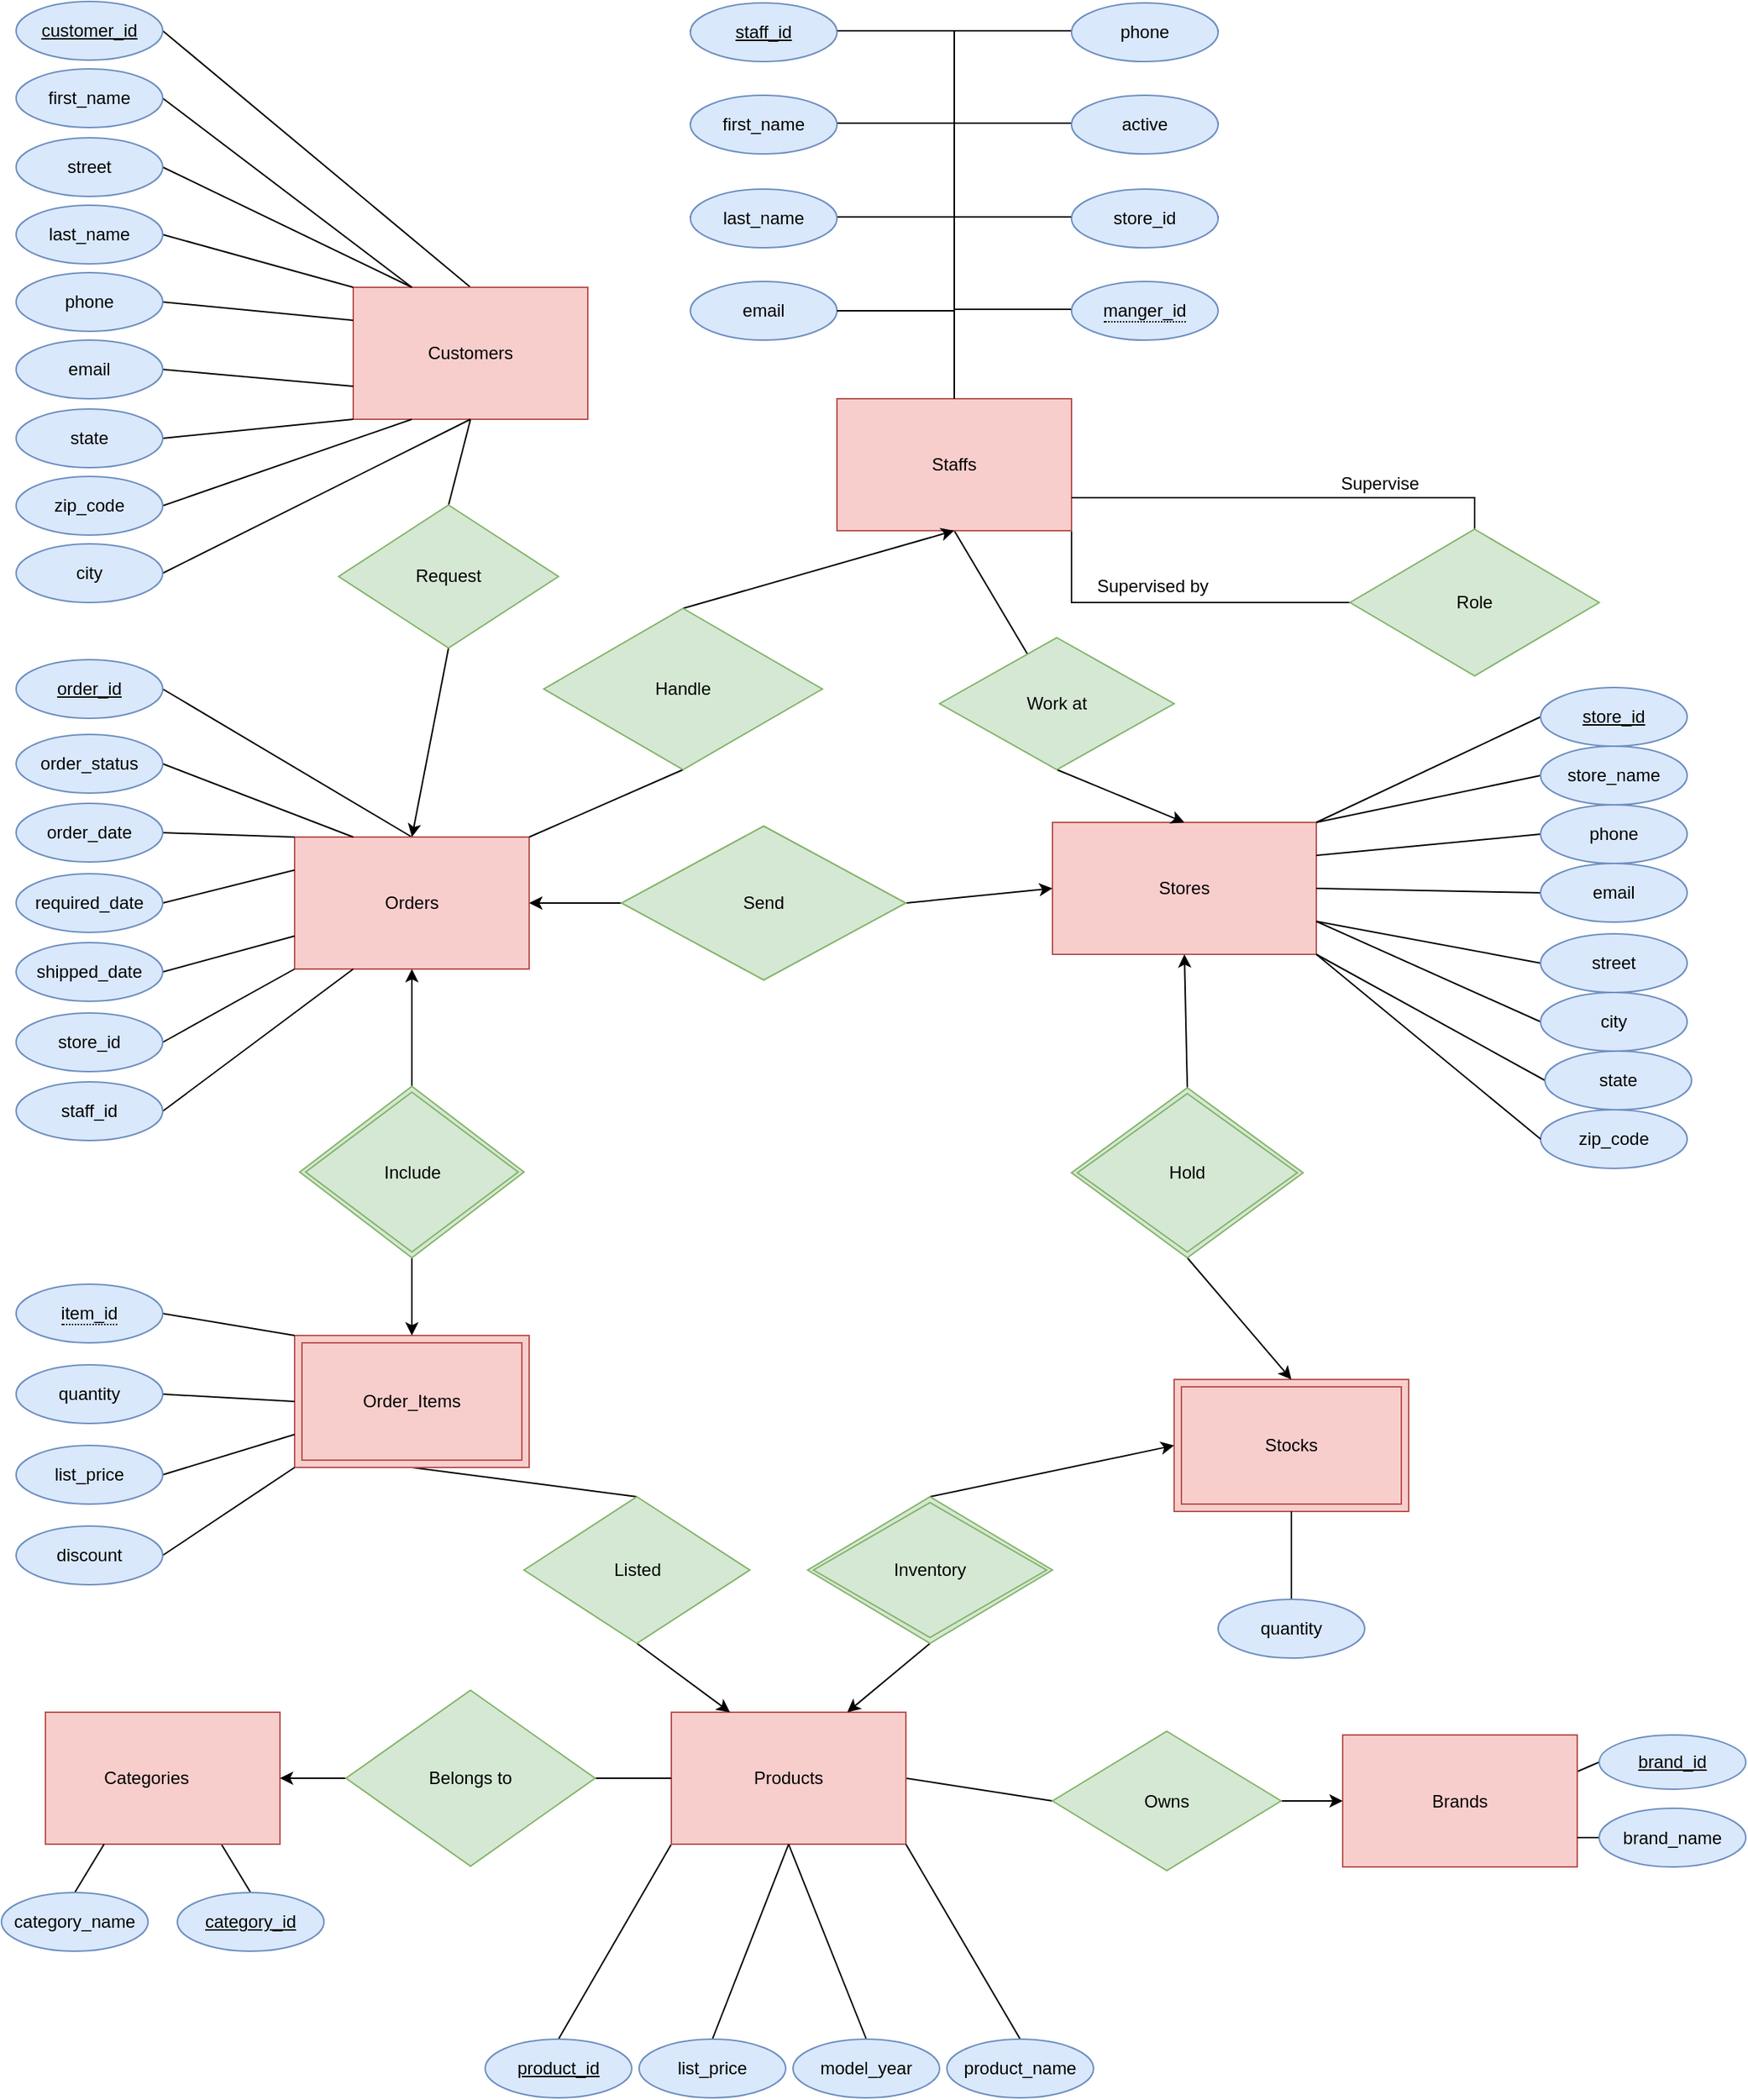 <mxfile version="24.4.8" type="github">
  <diagram name="Page-1" id="O5WrfepL6DSGtrwNYiKw">
    <mxGraphModel dx="1059" dy="611" grid="1" gridSize="10" guides="1" tooltips="1" connect="1" arrows="1" fold="1" page="1" pageScale="1" pageWidth="1200" pageHeight="1920" math="0" shadow="0">
      <root>
        <mxCell id="0" />
        <mxCell id="1" parent="0" />
        <mxCell id="BkgHEu-BiZemyvWCbE1J-1" style="rounded=0;orthogonalLoop=1;jettySize=auto;html=1;exitX=0.5;exitY=0;exitDx=0;exitDy=0;entryX=1;entryY=0.5;entryDx=0;entryDy=0;endArrow=none;endFill=0;" parent="1" source="N_Xc2bnEg8kBlEhrRc9M-2" target="BkgHEu-BiZemyvWCbE1J-136" edge="1">
          <mxGeometry relative="1" as="geometry">
            <mxPoint x="120" y="50" as="targetPoint" />
          </mxGeometry>
        </mxCell>
        <mxCell id="BkgHEu-BiZemyvWCbE1J-141" style="rounded=0;orthogonalLoop=1;jettySize=auto;html=1;exitX=0.5;exitY=1;exitDx=0;exitDy=0;endArrow=none;endFill=0;entryX=0.5;entryY=0;entryDx=0;entryDy=0;" parent="1" source="N_Xc2bnEg8kBlEhrRc9M-2" target="BkgHEu-BiZemyvWCbE1J-135" edge="1">
          <mxGeometry relative="1" as="geometry" />
        </mxCell>
        <mxCell id="N_Xc2bnEg8kBlEhrRc9M-2" value="Customers" style="whiteSpace=wrap;html=1;align=center;fillColor=#f8cecc;strokeColor=#b85450;" parent="1" vertex="1">
          <mxGeometry x="250" y="215" width="160" height="90" as="geometry" />
        </mxCell>
        <mxCell id="BkgHEu-BiZemyvWCbE1J-8" style="rounded=0;orthogonalLoop=1;jettySize=auto;html=1;exitX=1;exitY=0.5;exitDx=0;exitDy=0;endArrow=none;endFill=0;entryX=0.25;entryY=1;entryDx=0;entryDy=0;" parent="1" source="N_Xc2bnEg8kBlEhrRc9M-13" target="N_Xc2bnEg8kBlEhrRc9M-2" edge="1">
          <mxGeometry relative="1" as="geometry">
            <mxPoint x="412" y="200" as="targetPoint" />
          </mxGeometry>
        </mxCell>
        <mxCell id="N_Xc2bnEg8kBlEhrRc9M-13" value="zip_code" style="ellipse;whiteSpace=wrap;html=1;align=center;fillColor=#dae8fc;strokeColor=#6c8ebf;" parent="1" vertex="1">
          <mxGeometry x="20" y="344" width="100" height="40" as="geometry" />
        </mxCell>
        <mxCell id="BkgHEu-BiZemyvWCbE1J-7" style="rounded=0;orthogonalLoop=1;jettySize=auto;html=1;exitX=1;exitY=0.5;exitDx=0;exitDy=0;entryX=0;entryY=1;entryDx=0;entryDy=0;endArrow=none;endFill=0;" parent="1" source="N_Xc2bnEg8kBlEhrRc9M-14" target="N_Xc2bnEg8kBlEhrRc9M-2" edge="1">
          <mxGeometry relative="1" as="geometry">
            <mxPoint x="180" y="230" as="targetPoint" />
          </mxGeometry>
        </mxCell>
        <mxCell id="N_Xc2bnEg8kBlEhrRc9M-14" value="state" style="ellipse;whiteSpace=wrap;html=1;align=center;fillColor=#dae8fc;strokeColor=#6c8ebf;" parent="1" vertex="1">
          <mxGeometry x="20" y="298" width="100" height="40" as="geometry" />
        </mxCell>
        <mxCell id="BkgHEu-BiZemyvWCbE1J-9" style="rounded=0;orthogonalLoop=1;jettySize=auto;html=1;exitX=1;exitY=0.5;exitDx=0;exitDy=0;entryX=0.5;entryY=1;entryDx=0;entryDy=0;endArrow=none;endFill=0;" parent="1" source="N_Xc2bnEg8kBlEhrRc9M-15" target="N_Xc2bnEg8kBlEhrRc9M-2" edge="1">
          <mxGeometry relative="1" as="geometry">
            <mxPoint x="180" y="230" as="targetPoint" />
          </mxGeometry>
        </mxCell>
        <mxCell id="N_Xc2bnEg8kBlEhrRc9M-15" value="city" style="ellipse;whiteSpace=wrap;html=1;align=center;fillColor=#dae8fc;strokeColor=#6c8ebf;" parent="1" vertex="1">
          <mxGeometry x="20" y="390" width="100" height="40" as="geometry" />
        </mxCell>
        <mxCell id="BkgHEu-BiZemyvWCbE1J-3" style="rounded=0;orthogonalLoop=1;jettySize=auto;html=1;exitX=1;exitY=0.5;exitDx=0;exitDy=0;entryX=0.25;entryY=0;entryDx=0;entryDy=0;endArrow=none;endFill=0;" parent="1" source="N_Xc2bnEg8kBlEhrRc9M-16" target="N_Xc2bnEg8kBlEhrRc9M-2" edge="1">
          <mxGeometry relative="1" as="geometry">
            <mxPoint x="180" y="210" as="targetPoint" />
          </mxGeometry>
        </mxCell>
        <mxCell id="N_Xc2bnEg8kBlEhrRc9M-16" value="street" style="ellipse;whiteSpace=wrap;html=1;align=center;fillColor=#dae8fc;strokeColor=#6c8ebf;" parent="1" vertex="1">
          <mxGeometry x="20" y="113" width="100" height="40" as="geometry" />
        </mxCell>
        <mxCell id="BkgHEu-BiZemyvWCbE1J-6" style="rounded=0;orthogonalLoop=1;jettySize=auto;html=1;exitX=1;exitY=0.5;exitDx=0;exitDy=0;entryX=0;entryY=0.75;entryDx=0;entryDy=0;endArrow=none;endFill=0;" parent="1" source="N_Xc2bnEg8kBlEhrRc9M-17" target="N_Xc2bnEg8kBlEhrRc9M-2" edge="1">
          <mxGeometry relative="1" as="geometry">
            <mxPoint x="180" y="210" as="targetPoint" />
          </mxGeometry>
        </mxCell>
        <mxCell id="N_Xc2bnEg8kBlEhrRc9M-17" value="email" style="ellipse;whiteSpace=wrap;html=1;align=center;fillColor=#dae8fc;strokeColor=#6c8ebf;" parent="1" vertex="1">
          <mxGeometry x="20" y="251" width="100" height="40" as="geometry" />
        </mxCell>
        <mxCell id="BkgHEu-BiZemyvWCbE1J-5" style="rounded=0;orthogonalLoop=1;jettySize=auto;html=1;exitX=1;exitY=0.5;exitDx=0;exitDy=0;entryX=0;entryY=0.25;entryDx=0;entryDy=0;endArrow=none;endFill=0;" parent="1" source="N_Xc2bnEg8kBlEhrRc9M-18" target="N_Xc2bnEg8kBlEhrRc9M-2" edge="1">
          <mxGeometry relative="1" as="geometry">
            <mxPoint x="180" y="210" as="targetPoint" />
          </mxGeometry>
        </mxCell>
        <mxCell id="N_Xc2bnEg8kBlEhrRc9M-18" value="phone" style="ellipse;whiteSpace=wrap;html=1;align=center;fillColor=#dae8fc;strokeColor=#6c8ebf;" parent="1" vertex="1">
          <mxGeometry x="20" y="205" width="100" height="40" as="geometry" />
        </mxCell>
        <mxCell id="BkgHEu-BiZemyvWCbE1J-4" style="rounded=0;orthogonalLoop=1;jettySize=auto;html=1;exitX=1;exitY=0.5;exitDx=0;exitDy=0;entryX=0;entryY=0;entryDx=0;entryDy=0;endArrow=none;endFill=0;" parent="1" source="N_Xc2bnEg8kBlEhrRc9M-19" target="N_Xc2bnEg8kBlEhrRc9M-2" edge="1">
          <mxGeometry relative="1" as="geometry">
            <mxPoint x="180" y="210" as="targetPoint" />
          </mxGeometry>
        </mxCell>
        <mxCell id="N_Xc2bnEg8kBlEhrRc9M-19" value="last_name" style="ellipse;whiteSpace=wrap;html=1;align=center;fillColor=#dae8fc;strokeColor=#6c8ebf;" parent="1" vertex="1">
          <mxGeometry x="20" y="159" width="100" height="40" as="geometry" />
        </mxCell>
        <mxCell id="BkgHEu-BiZemyvWCbE1J-2" style="rounded=0;orthogonalLoop=1;jettySize=auto;html=1;exitX=1;exitY=0.5;exitDx=0;exitDy=0;entryX=0.25;entryY=0;entryDx=0;entryDy=0;endArrow=none;endFill=0;" parent="1" source="N_Xc2bnEg8kBlEhrRc9M-20" target="N_Xc2bnEg8kBlEhrRc9M-2" edge="1">
          <mxGeometry relative="1" as="geometry" />
        </mxCell>
        <mxCell id="N_Xc2bnEg8kBlEhrRc9M-20" value="first_name" style="ellipse;whiteSpace=wrap;html=1;align=center;fillColor=#dae8fc;strokeColor=#6c8ebf;" parent="1" vertex="1">
          <mxGeometry x="20" y="66" width="100" height="40" as="geometry" />
        </mxCell>
        <mxCell id="BkgHEu-BiZemyvWCbE1J-12" style="rounded=0;orthogonalLoop=1;jettySize=auto;html=1;exitX=0.5;exitY=0;exitDx=0;exitDy=0;entryX=1;entryY=0.5;entryDx=0;entryDy=0;endArrow=none;endFill=0;" parent="1" source="BkgHEu-BiZemyvWCbE1J-13" target="BkgHEu-BiZemyvWCbE1J-137" edge="1">
          <mxGeometry relative="1" as="geometry">
            <mxPoint x="120" y="445" as="targetPoint" />
          </mxGeometry>
        </mxCell>
        <mxCell id="BkgHEu-BiZemyvWCbE1J-13" value="Orders" style="margin=3;double=1;whiteSpace=wrap;html=1;align=center;fillColor=#f8cecc;strokeColor=#b85450;glass=0;rounded=0;absoluteArcSize=0;fillStyle=solid;" parent="1" vertex="1">
          <mxGeometry x="210" y="590" width="160" height="90" as="geometry" />
        </mxCell>
        <mxCell id="BkgHEu-BiZemyvWCbE1J-14" style="rounded=0;orthogonalLoop=1;jettySize=auto;html=1;exitX=1;exitY=0.5;exitDx=0;exitDy=0;endArrow=none;endFill=0;entryX=0.25;entryY=1;entryDx=0;entryDy=0;" parent="1" source="BkgHEu-BiZemyvWCbE1J-15" target="BkgHEu-BiZemyvWCbE1J-13" edge="1">
          <mxGeometry relative="1" as="geometry">
            <mxPoint x="432" y="760" as="targetPoint" />
          </mxGeometry>
        </mxCell>
        <mxCell id="BkgHEu-BiZemyvWCbE1J-15" value="staff_id" style="ellipse;whiteSpace=wrap;html=1;align=center;fillColor=#dae8fc;strokeColor=#6c8ebf;" parent="1" vertex="1">
          <mxGeometry x="20" y="757" width="100" height="40" as="geometry" />
        </mxCell>
        <mxCell id="BkgHEu-BiZemyvWCbE1J-16" style="rounded=0;orthogonalLoop=1;jettySize=auto;html=1;exitX=1;exitY=0.5;exitDx=0;exitDy=0;entryX=0;entryY=1;entryDx=0;entryDy=0;endArrow=none;endFill=0;" parent="1" source="BkgHEu-BiZemyvWCbE1J-17" target="BkgHEu-BiZemyvWCbE1J-13" edge="1">
          <mxGeometry relative="1" as="geometry">
            <mxPoint x="200" y="790" as="targetPoint" />
          </mxGeometry>
        </mxCell>
        <mxCell id="BkgHEu-BiZemyvWCbE1J-17" value="store_id" style="ellipse;whiteSpace=wrap;html=1;align=center;fillColor=#dae8fc;strokeColor=#6c8ebf;" parent="1" vertex="1">
          <mxGeometry x="20" y="710" width="100" height="40" as="geometry" />
        </mxCell>
        <mxCell id="BkgHEu-BiZemyvWCbE1J-20" style="rounded=0;orthogonalLoop=1;jettySize=auto;html=1;exitX=1;exitY=0.5;exitDx=0;exitDy=0;entryX=0.25;entryY=0;entryDx=0;entryDy=0;endArrow=none;endFill=0;" parent="1" source="BkgHEu-BiZemyvWCbE1J-21" target="BkgHEu-BiZemyvWCbE1J-13" edge="1">
          <mxGeometry relative="1" as="geometry">
            <mxPoint x="200" y="770" as="targetPoint" />
          </mxGeometry>
        </mxCell>
        <mxCell id="BkgHEu-BiZemyvWCbE1J-21" value="order_status" style="ellipse;whiteSpace=wrap;html=1;align=center;fillColor=#dae8fc;strokeColor=#6c8ebf;" parent="1" vertex="1">
          <mxGeometry x="20" y="520" width="100" height="40" as="geometry" />
        </mxCell>
        <mxCell id="BkgHEu-BiZemyvWCbE1J-22" style="rounded=0;orthogonalLoop=1;jettySize=auto;html=1;exitX=1;exitY=0.5;exitDx=0;exitDy=0;entryX=0;entryY=0.75;entryDx=0;entryDy=0;endArrow=none;endFill=0;" parent="1" source="BkgHEu-BiZemyvWCbE1J-23" target="BkgHEu-BiZemyvWCbE1J-13" edge="1">
          <mxGeometry relative="1" as="geometry">
            <mxPoint x="200" y="770" as="targetPoint" />
          </mxGeometry>
        </mxCell>
        <mxCell id="BkgHEu-BiZemyvWCbE1J-23" value="shipped_date" style="ellipse;whiteSpace=wrap;html=1;align=center;fillColor=#dae8fc;strokeColor=#6c8ebf;" parent="1" vertex="1">
          <mxGeometry x="20" y="662" width="100" height="40" as="geometry" />
        </mxCell>
        <mxCell id="BkgHEu-BiZemyvWCbE1J-24" style="rounded=0;orthogonalLoop=1;jettySize=auto;html=1;exitX=1;exitY=0.5;exitDx=0;exitDy=0;entryX=0;entryY=0.25;entryDx=0;entryDy=0;endArrow=none;endFill=0;" parent="1" source="BkgHEu-BiZemyvWCbE1J-25" target="BkgHEu-BiZemyvWCbE1J-13" edge="1">
          <mxGeometry relative="1" as="geometry">
            <mxPoint x="200" y="770" as="targetPoint" />
          </mxGeometry>
        </mxCell>
        <mxCell id="BkgHEu-BiZemyvWCbE1J-25" value="required_date" style="ellipse;whiteSpace=wrap;html=1;align=center;fillColor=#dae8fc;strokeColor=#6c8ebf;" parent="1" vertex="1">
          <mxGeometry x="20" y="615" width="100" height="40" as="geometry" />
        </mxCell>
        <mxCell id="BkgHEu-BiZemyvWCbE1J-26" style="rounded=0;orthogonalLoop=1;jettySize=auto;html=1;exitX=1;exitY=0.5;exitDx=0;exitDy=0;entryX=0;entryY=0;entryDx=0;entryDy=0;endArrow=none;endFill=0;" parent="1" source="BkgHEu-BiZemyvWCbE1J-27" target="BkgHEu-BiZemyvWCbE1J-13" edge="1">
          <mxGeometry relative="1" as="geometry">
            <mxPoint x="200" y="770" as="targetPoint" />
          </mxGeometry>
        </mxCell>
        <mxCell id="BkgHEu-BiZemyvWCbE1J-27" value="order_date" style="ellipse;whiteSpace=wrap;html=1;align=center;fillColor=#dae8fc;strokeColor=#6c8ebf;" parent="1" vertex="1">
          <mxGeometry x="20" y="567" width="100" height="40" as="geometry" />
        </mxCell>
        <mxCell id="BkgHEu-BiZemyvWCbE1J-177" style="edgeStyle=orthogonalEdgeStyle;rounded=0;orthogonalLoop=1;jettySize=auto;html=1;exitX=1;exitY=1;exitDx=0;exitDy=0;endArrow=none;endFill=0;entryX=0;entryY=0.5;entryDx=0;entryDy=0;" parent="1" source="BkgHEu-BiZemyvWCbE1J-32" target="BkgHEu-BiZemyvWCbE1J-176" edge="1">
          <mxGeometry relative="1" as="geometry">
            <mxPoint x="740" y="489" as="targetPoint" />
          </mxGeometry>
        </mxCell>
        <mxCell id="BkgHEu-BiZemyvWCbE1J-185" style="rounded=0;orthogonalLoop=1;jettySize=auto;html=1;exitX=0.5;exitY=1;exitDx=0;exitDy=0;endArrow=none;endFill=0;" parent="1" source="BkgHEu-BiZemyvWCbE1J-32" target="BkgHEu-BiZemyvWCbE1J-187" edge="1">
          <mxGeometry relative="1" as="geometry" />
        </mxCell>
        <mxCell id="BkgHEu-BiZemyvWCbE1J-32" value="Staffs" style="whiteSpace=wrap;html=1;align=center;fillColor=#f8cecc;strokeColor=#b85450;" parent="1" vertex="1">
          <mxGeometry x="580" y="291" width="160" height="90" as="geometry" />
        </mxCell>
        <mxCell id="BkgHEu-BiZemyvWCbE1J-168" style="edgeStyle=orthogonalEdgeStyle;rounded=0;orthogonalLoop=1;jettySize=auto;html=1;exitX=1;exitY=0.5;exitDx=0;exitDy=0;entryX=0.5;entryY=0;entryDx=0;entryDy=0;endArrow=none;endFill=0;" parent="1" source="BkgHEu-BiZemyvWCbE1J-36" target="BkgHEu-BiZemyvWCbE1J-32" edge="1">
          <mxGeometry relative="1" as="geometry">
            <Array as="points">
              <mxPoint x="660" y="167" />
            </Array>
          </mxGeometry>
        </mxCell>
        <mxCell id="BkgHEu-BiZemyvWCbE1J-36" value="store_id" style="ellipse;whiteSpace=wrap;html=1;align=center;fillColor=#dae8fc;strokeColor=#6c8ebf;" parent="1" vertex="1">
          <mxGeometry x="740" y="148" width="100" height="40" as="geometry" />
        </mxCell>
        <mxCell id="BkgHEu-BiZemyvWCbE1J-37" style="rounded=0;orthogonalLoop=1;jettySize=auto;html=1;exitX=0;exitY=0.5;exitDx=0;exitDy=0;entryX=0.5;entryY=0;entryDx=0;entryDy=0;endArrow=none;endFill=0;edgeStyle=orthogonalEdgeStyle;" parent="1" source="BkgHEu-BiZemyvWCbE1J-38" target="BkgHEu-BiZemyvWCbE1J-32" edge="1">
          <mxGeometry relative="1" as="geometry">
            <mxPoint x="753" y="350" as="targetPoint" />
            <Array as="points">
              <mxPoint x="660" y="167" />
            </Array>
          </mxGeometry>
        </mxCell>
        <mxCell id="BkgHEu-BiZemyvWCbE1J-174" style="rounded=0;orthogonalLoop=1;jettySize=auto;html=1;exitX=0.5;exitY=1;exitDx=0;exitDy=0;endArrow=none;endFill=0;entryX=1;entryY=0;entryDx=0;entryDy=0;" parent="1" source="BkgHEu-BiZemyvWCbE1J-173" target="BkgHEu-BiZemyvWCbE1J-13" edge="1">
          <mxGeometry relative="1" as="geometry">
            <mxPoint x="370" y="540" as="targetPoint" />
          </mxGeometry>
        </mxCell>
        <mxCell id="BkgHEu-BiZemyvWCbE1J-170" style="edgeStyle=orthogonalEdgeStyle;rounded=0;orthogonalLoop=1;jettySize=auto;html=1;exitX=1;exitY=0.5;exitDx=0;exitDy=0;endArrow=none;endFill=0;" parent="1" source="BkgHEu-BiZemyvWCbE1J-40" edge="1">
          <mxGeometry relative="1" as="geometry">
            <mxPoint x="660" y="280" as="targetPoint" />
            <Array as="points">
              <mxPoint x="660" y="103" />
            </Array>
          </mxGeometry>
        </mxCell>
        <mxCell id="BkgHEu-BiZemyvWCbE1J-175" style="rounded=0;orthogonalLoop=1;jettySize=auto;html=1;exitX=0.5;exitY=0;exitDx=0;exitDy=0;entryX=0.5;entryY=1;entryDx=0;entryDy=0;" parent="1" source="BkgHEu-BiZemyvWCbE1J-173" target="BkgHEu-BiZemyvWCbE1J-32" edge="1">
          <mxGeometry relative="1" as="geometry" />
        </mxCell>
        <mxCell id="BkgHEu-BiZemyvWCbE1J-40" value="active" style="ellipse;whiteSpace=wrap;html=1;align=center;fillColor=#dae8fc;strokeColor=#6c8ebf;" parent="1" vertex="1">
          <mxGeometry x="740" y="84" width="100" height="40" as="geometry" />
        </mxCell>
        <mxCell id="BkgHEu-BiZemyvWCbE1J-44" value="email" style="ellipse;whiteSpace=wrap;html=1;align=center;fillColor=#dae8fc;strokeColor=#6c8ebf;" parent="1" vertex="1">
          <mxGeometry x="480" y="211" width="100" height="40" as="geometry" />
        </mxCell>
        <mxCell id="BkgHEu-BiZemyvWCbE1J-173" value="Handle" style="shape=rhombus;perimeter=rhombusPerimeter;whiteSpace=wrap;html=1;align=center;fillColor=#d5e8d4;strokeColor=#82b366;" parent="1" vertex="1">
          <mxGeometry x="380" y="434" width="190" height="110" as="geometry" />
        </mxCell>
        <mxCell id="BkgHEu-BiZemyvWCbE1J-171" style="edgeStyle=orthogonalEdgeStyle;rounded=0;orthogonalLoop=1;jettySize=auto;html=1;exitX=1;exitY=0.5;exitDx=0;exitDy=0;entryX=0.5;entryY=0;entryDx=0;entryDy=0;endArrow=none;endFill=0;" parent="1" source="BkgHEu-BiZemyvWCbE1J-42" target="BkgHEu-BiZemyvWCbE1J-32" edge="1">
          <mxGeometry relative="1" as="geometry">
            <Array as="points">
              <mxPoint x="660" y="40" />
            </Array>
          </mxGeometry>
        </mxCell>
        <mxCell id="BkgHEu-BiZemyvWCbE1J-169" style="edgeStyle=orthogonalEdgeStyle;rounded=0;orthogonalLoop=1;jettySize=auto;html=1;entryX=0.5;entryY=0;entryDx=0;entryDy=0;endArrow=none;endFill=0;exitX=0;exitY=0.5;exitDx=0;exitDy=0;" parent="1" source="Um1qjMV_4KAOmxKqd2vv-8" target="BkgHEu-BiZemyvWCbE1J-32" edge="1">
          <mxGeometry relative="1" as="geometry">
            <Array as="points">
              <mxPoint x="660" y="230" />
            </Array>
            <mxPoint x="790" y="280" as="sourcePoint" />
          </mxGeometry>
        </mxCell>
        <mxCell id="BkgHEu-BiZemyvWCbE1J-178" style="edgeStyle=orthogonalEdgeStyle;rounded=0;orthogonalLoop=1;jettySize=auto;html=1;exitX=0.5;exitY=0;exitDx=0;exitDy=0;entryX=1;entryY=0.75;entryDx=0;entryDy=0;endArrow=none;endFill=0;" parent="1" source="BkgHEu-BiZemyvWCbE1J-176" target="BkgHEu-BiZemyvWCbE1J-32" edge="1">
          <mxGeometry relative="1" as="geometry" />
        </mxCell>
        <mxCell id="BkgHEu-BiZemyvWCbE1J-42" value="phone" style="ellipse;whiteSpace=wrap;html=1;align=center;fillColor=#dae8fc;strokeColor=#6c8ebf;" parent="1" vertex="1">
          <mxGeometry x="740" y="21" width="100" height="40" as="geometry" />
        </mxCell>
        <mxCell id="BkgHEu-BiZemyvWCbE1J-166" style="edgeStyle=orthogonalEdgeStyle;rounded=0;orthogonalLoop=1;jettySize=auto;html=1;exitX=0;exitY=0.5;exitDx=0;exitDy=0;entryX=0.5;entryY=0;entryDx=0;entryDy=0;endArrow=none;endFill=0;" parent="1" source="BkgHEu-BiZemyvWCbE1J-47" target="BkgHEu-BiZemyvWCbE1J-32" edge="1">
          <mxGeometry relative="1" as="geometry">
            <Array as="points">
              <mxPoint x="660" y="40" />
            </Array>
          </mxGeometry>
        </mxCell>
        <mxCell id="BkgHEu-BiZemyvWCbE1J-176" value="Role" style="shape=rhombus;perimeter=rhombusPerimeter;whiteSpace=wrap;html=1;align=center;fillColor=#d5e8d4;strokeColor=#82b366;" parent="1" vertex="1">
          <mxGeometry x="930" y="380" width="170" height="100" as="geometry" />
        </mxCell>
        <mxCell id="BkgHEu-BiZemyvWCbE1J-43" style="rounded=0;orthogonalLoop=1;jettySize=auto;html=1;exitX=1;exitY=0.5;exitDx=0;exitDy=0;entryX=0.5;entryY=0;entryDx=0;entryDy=0;endArrow=none;endFill=0;edgeStyle=orthogonalEdgeStyle;" parent="1" source="BkgHEu-BiZemyvWCbE1J-44" target="BkgHEu-BiZemyvWCbE1J-32" edge="1">
          <mxGeometry relative="1" as="geometry">
            <mxPoint x="753" y="350" as="targetPoint" />
            <Array as="points">
              <mxPoint x="660" y="230" />
              <mxPoint x="660" y="290" />
            </Array>
          </mxGeometry>
        </mxCell>
        <mxCell id="BkgHEu-BiZemyvWCbE1J-47" value="&lt;u&gt;staff_id&lt;/u&gt;" style="ellipse;whiteSpace=wrap;html=1;align=center;fillColor=#dae8fc;strokeColor=#6c8ebf;" parent="1" vertex="1">
          <mxGeometry x="480" y="21" width="100" height="40" as="geometry" />
        </mxCell>
        <mxCell id="BkgHEu-BiZemyvWCbE1J-38" value="last_name" style="ellipse;whiteSpace=wrap;html=1;align=center;fillColor=#dae8fc;strokeColor=#6c8ebf;" parent="1" vertex="1">
          <mxGeometry x="480" y="148" width="100" height="40" as="geometry" />
        </mxCell>
        <mxCell id="BkgHEu-BiZemyvWCbE1J-45" style="rounded=0;orthogonalLoop=1;jettySize=auto;html=1;exitX=0;exitY=0.5;exitDx=0;exitDy=0;entryX=0.5;entryY=0;entryDx=0;entryDy=0;endArrow=none;endFill=0;edgeStyle=orthogonalEdgeStyle;" parent="1" source="BkgHEu-BiZemyvWCbE1J-46" target="BkgHEu-BiZemyvWCbE1J-32" edge="1">
          <mxGeometry relative="1" as="geometry">
            <Array as="points">
              <mxPoint x="660" y="103" />
            </Array>
          </mxGeometry>
        </mxCell>
        <mxCell id="BkgHEu-BiZemyvWCbE1J-214" style="rounded=0;orthogonalLoop=1;jettySize=auto;html=1;exitX=1;exitY=0;exitDx=0;exitDy=0;entryX=0;entryY=0.5;entryDx=0;entryDy=0;endArrow=none;endFill=0;" parent="1" source="BkgHEu-BiZemyvWCbE1J-49" target="BkgHEu-BiZemyvWCbE1J-64" edge="1">
          <mxGeometry relative="1" as="geometry" />
        </mxCell>
        <mxCell id="BkgHEu-BiZemyvWCbE1J-49" value="Stores" style="whiteSpace=wrap;html=1;align=center;fillColor=#f8cecc;strokeColor=#b85450;" parent="1" vertex="1">
          <mxGeometry x="727" y="580" width="180" height="90" as="geometry" />
        </mxCell>
        <mxCell id="BkgHEu-BiZemyvWCbE1J-51" value="zip_code" style="ellipse;whiteSpace=wrap;html=1;align=center;fillColor=#dae8fc;strokeColor=#6c8ebf;" parent="1" vertex="1">
          <mxGeometry x="1060" y="776" width="100" height="40" as="geometry" />
        </mxCell>
        <mxCell id="BkgHEu-BiZemyvWCbE1J-220" style="rounded=0;orthogonalLoop=1;jettySize=auto;html=1;exitX=0;exitY=0.5;exitDx=0;exitDy=0;entryX=1;entryY=1;entryDx=0;entryDy=0;endArrow=none;endFill=0;" parent="1" source="BkgHEu-BiZemyvWCbE1J-53" target="BkgHEu-BiZemyvWCbE1J-49" edge="1">
          <mxGeometry relative="1" as="geometry" />
        </mxCell>
        <mxCell id="BkgHEu-BiZemyvWCbE1J-53" value="state" style="ellipse;whiteSpace=wrap;html=1;align=center;fillColor=#dae8fc;strokeColor=#6c8ebf;" parent="1" vertex="1">
          <mxGeometry x="1063" y="736" width="100" height="40" as="geometry" />
        </mxCell>
        <mxCell id="BkgHEu-BiZemyvWCbE1J-216" style="rounded=0;orthogonalLoop=1;jettySize=auto;html=1;exitX=0;exitY=0.5;exitDx=0;exitDy=0;endArrow=none;endFill=0;entryX=1;entryY=0.25;entryDx=0;entryDy=0;" parent="1" source="BkgHEu-BiZemyvWCbE1J-55" target="BkgHEu-BiZemyvWCbE1J-49" edge="1">
          <mxGeometry relative="1" as="geometry">
            <mxPoint x="950" y="600" as="targetPoint" />
          </mxGeometry>
        </mxCell>
        <mxCell id="BkgHEu-BiZemyvWCbE1J-55" value="phone" style="ellipse;whiteSpace=wrap;html=1;align=center;fillColor=#dae8fc;strokeColor=#6c8ebf;" parent="1" vertex="1">
          <mxGeometry x="1060" y="568" width="100" height="40" as="geometry" />
        </mxCell>
        <mxCell id="BkgHEu-BiZemyvWCbE1J-219" style="rounded=0;orthogonalLoop=1;jettySize=auto;html=1;exitX=0;exitY=0.5;exitDx=0;exitDy=0;entryX=1;entryY=0.75;entryDx=0;entryDy=0;endArrow=none;endFill=0;" parent="1" source="BkgHEu-BiZemyvWCbE1J-57" target="BkgHEu-BiZemyvWCbE1J-49" edge="1">
          <mxGeometry relative="1" as="geometry" />
        </mxCell>
        <mxCell id="BkgHEu-BiZemyvWCbE1J-57" value="city" style="ellipse;whiteSpace=wrap;html=1;align=center;fillColor=#dae8fc;strokeColor=#6c8ebf;" parent="1" vertex="1">
          <mxGeometry x="1060" y="696" width="100" height="40" as="geometry" />
        </mxCell>
        <mxCell id="BkgHEu-BiZemyvWCbE1J-218" style="rounded=0;orthogonalLoop=1;jettySize=auto;html=1;exitX=0;exitY=0.5;exitDx=0;exitDy=0;entryX=1;entryY=0.75;entryDx=0;entryDy=0;endArrow=none;endFill=0;" parent="1" source="BkgHEu-BiZemyvWCbE1J-59" target="BkgHEu-BiZemyvWCbE1J-49" edge="1">
          <mxGeometry relative="1" as="geometry" />
        </mxCell>
        <mxCell id="BkgHEu-BiZemyvWCbE1J-59" value="street" style="ellipse;whiteSpace=wrap;html=1;align=center;fillColor=#dae8fc;strokeColor=#6c8ebf;" parent="1" vertex="1">
          <mxGeometry x="1060" y="656" width="100" height="40" as="geometry" />
        </mxCell>
        <mxCell id="BkgHEu-BiZemyvWCbE1J-217" style="rounded=0;orthogonalLoop=1;jettySize=auto;html=1;exitX=0;exitY=0.5;exitDx=0;exitDy=0;entryX=1;entryY=0.5;entryDx=0;entryDy=0;endArrow=none;endFill=0;" parent="1" source="BkgHEu-BiZemyvWCbE1J-61" target="BkgHEu-BiZemyvWCbE1J-49" edge="1">
          <mxGeometry relative="1" as="geometry" />
        </mxCell>
        <mxCell id="BkgHEu-BiZemyvWCbE1J-61" value="email" style="ellipse;whiteSpace=wrap;html=1;align=center;fillColor=#dae8fc;strokeColor=#6c8ebf;" parent="1" vertex="1">
          <mxGeometry x="1060" y="608" width="100" height="40" as="geometry" />
        </mxCell>
        <mxCell id="BkgHEu-BiZemyvWCbE1J-215" style="rounded=0;orthogonalLoop=1;jettySize=auto;html=1;exitX=0;exitY=0.5;exitDx=0;exitDy=0;entryX=1;entryY=0;entryDx=0;entryDy=0;endArrow=none;endFill=0;" parent="1" source="BkgHEu-BiZemyvWCbE1J-63" target="BkgHEu-BiZemyvWCbE1J-49" edge="1">
          <mxGeometry relative="1" as="geometry" />
        </mxCell>
        <mxCell id="BkgHEu-BiZemyvWCbE1J-63" value="store_name" style="ellipse;whiteSpace=wrap;html=1;align=center;fillColor=#dae8fc;strokeColor=#6c8ebf;" parent="1" vertex="1">
          <mxGeometry x="1060" y="528" width="100" height="40" as="geometry" />
        </mxCell>
        <mxCell id="BkgHEu-BiZemyvWCbE1J-64" value="&lt;u&gt;store_id&lt;/u&gt;" style="ellipse;whiteSpace=wrap;html=1;align=center;fillColor=#dae8fc;strokeColor=#6c8ebf;" parent="1" vertex="1">
          <mxGeometry x="1060" y="488" width="100" height="40" as="geometry" />
        </mxCell>
        <mxCell id="BkgHEu-BiZemyvWCbE1J-202" style="rounded=0;orthogonalLoop=1;jettySize=auto;html=1;exitX=0.5;exitY=1;exitDx=0;exitDy=0;entryX=0.5;entryY=0;entryDx=0;entryDy=0;endArrow=none;endFill=0;" parent="1" source="BkgHEu-BiZemyvWCbE1J-66" target="BkgHEu-BiZemyvWCbE1J-200" edge="1">
          <mxGeometry relative="1" as="geometry" />
        </mxCell>
        <mxCell id="BkgHEu-BiZemyvWCbE1J-66" value="Order_Items" style="shape=ext;margin=3;double=1;whiteSpace=wrap;html=1;align=center;fillColor=#f8cecc;strokeColor=#b85450;" parent="1" vertex="1">
          <mxGeometry x="210" y="930" width="160" height="90" as="geometry" />
        </mxCell>
        <mxCell id="BkgHEu-BiZemyvWCbE1J-73" style="rounded=0;orthogonalLoop=1;jettySize=auto;html=1;exitX=1;exitY=0.5;exitDx=0;exitDy=0;entryX=0;entryY=1;entryDx=0;entryDy=0;endArrow=none;endFill=0;" parent="1" source="BkgHEu-BiZemyvWCbE1J-74" target="BkgHEu-BiZemyvWCbE1J-66" edge="1">
          <mxGeometry relative="1" as="geometry">
            <mxPoint x="20" y="1043" as="targetPoint" />
          </mxGeometry>
        </mxCell>
        <mxCell id="BkgHEu-BiZemyvWCbE1J-74" value="discount" style="ellipse;whiteSpace=wrap;html=1;align=center;fillColor=#dae8fc;strokeColor=#6c8ebf;" parent="1" vertex="1">
          <mxGeometry x="20" y="1060" width="100" height="40" as="geometry" />
        </mxCell>
        <mxCell id="BkgHEu-BiZemyvWCbE1J-75" style="rounded=0;orthogonalLoop=1;jettySize=auto;html=1;exitX=1;exitY=0.5;exitDx=0;exitDy=0;entryX=0;entryY=0.75;entryDx=0;entryDy=0;endArrow=none;endFill=0;" parent="1" source="BkgHEu-BiZemyvWCbE1J-76" target="BkgHEu-BiZemyvWCbE1J-66" edge="1">
          <mxGeometry relative="1" as="geometry">
            <mxPoint x="20" y="1043" as="targetPoint" />
          </mxGeometry>
        </mxCell>
        <mxCell id="BkgHEu-BiZemyvWCbE1J-76" value="list_price" style="ellipse;whiteSpace=wrap;html=1;align=center;fillColor=#dae8fc;strokeColor=#6c8ebf;" parent="1" vertex="1">
          <mxGeometry x="20" y="1005" width="100" height="40" as="geometry" />
        </mxCell>
        <mxCell id="BkgHEu-BiZemyvWCbE1J-77" style="rounded=0;orthogonalLoop=1;jettySize=auto;html=1;exitX=1;exitY=0.5;exitDx=0;exitDy=0;entryX=0;entryY=0.5;entryDx=0;entryDy=0;endArrow=none;endFill=0;" parent="1" source="BkgHEu-BiZemyvWCbE1J-78" target="BkgHEu-BiZemyvWCbE1J-66" edge="1">
          <mxGeometry relative="1" as="geometry">
            <mxPoint x="20" y="1043" as="targetPoint" />
          </mxGeometry>
        </mxCell>
        <mxCell id="BkgHEu-BiZemyvWCbE1J-78" value="quantity" style="ellipse;whiteSpace=wrap;html=1;align=center;fillColor=#dae8fc;strokeColor=#6c8ebf;" parent="1" vertex="1">
          <mxGeometry x="20" y="950" width="100" height="40" as="geometry" />
        </mxCell>
        <mxCell id="BkgHEu-BiZemyvWCbE1J-79" style="rounded=0;orthogonalLoop=1;jettySize=auto;html=1;exitX=1;exitY=0.5;exitDx=0;exitDy=0;entryX=0;entryY=0;entryDx=0;entryDy=0;endArrow=none;endFill=0;" parent="1" source="BkgHEu-BiZemyvWCbE1J-236" target="BkgHEu-BiZemyvWCbE1J-66" edge="1">
          <mxGeometry relative="1" as="geometry">
            <mxPoint x="120" y="920.0" as="sourcePoint" />
          </mxGeometry>
        </mxCell>
        <mxCell id="BkgHEu-BiZemyvWCbE1J-84" style="rounded=0;orthogonalLoop=1;jettySize=auto;html=1;exitX=0.75;exitY=1;exitDx=0;exitDy=0;entryX=0.5;entryY=0;entryDx=0;entryDy=0;endArrow=none;endFill=0;" parent="1" source="BkgHEu-BiZemyvWCbE1J-85" target="BkgHEu-BiZemyvWCbE1J-96" edge="1">
          <mxGeometry relative="1" as="geometry" />
        </mxCell>
        <mxCell id="BkgHEu-BiZemyvWCbE1J-85" value="Categories&lt;span style=&quot;white-space: pre;&quot;&gt;&#x9;&lt;/span&gt;" style="whiteSpace=wrap;html=1;align=center;fillColor=#f8cecc;strokeColor=#b85450;" parent="1" vertex="1">
          <mxGeometry x="40" y="1187" width="160" height="90" as="geometry" />
        </mxCell>
        <mxCell id="BkgHEu-BiZemyvWCbE1J-94" style="rounded=0;orthogonalLoop=1;jettySize=auto;html=1;exitX=0.5;exitY=0;exitDx=0;exitDy=0;entryX=0.25;entryY=1;entryDx=0;entryDy=0;endArrow=none;endFill=0;" parent="1" source="BkgHEu-BiZemyvWCbE1J-95" target="BkgHEu-BiZemyvWCbE1J-85" edge="1">
          <mxGeometry relative="1" as="geometry" />
        </mxCell>
        <mxCell id="BkgHEu-BiZemyvWCbE1J-95" value="category_name" style="ellipse;whiteSpace=wrap;html=1;align=center;fillColor=#dae8fc;strokeColor=#6c8ebf;" parent="1" vertex="1">
          <mxGeometry x="10" y="1310" width="100" height="40" as="geometry" />
        </mxCell>
        <mxCell id="BkgHEu-BiZemyvWCbE1J-96" value="&lt;u&gt;category_id&lt;/u&gt;" style="ellipse;whiteSpace=wrap;html=1;align=center;fillColor=#dae8fc;strokeColor=#6c8ebf;" parent="1" vertex="1">
          <mxGeometry x="130" y="1310" width="100" height="40" as="geometry" />
        </mxCell>
        <mxCell id="BkgHEu-BiZemyvWCbE1J-97" style="rounded=0;orthogonalLoop=1;jettySize=auto;html=1;exitX=0;exitY=1;exitDx=0;exitDy=0;entryX=0.5;entryY=0;entryDx=0;entryDy=0;endArrow=none;endFill=0;" parent="1" source="BkgHEu-BiZemyvWCbE1J-98" target="BkgHEu-BiZemyvWCbE1J-109" edge="1">
          <mxGeometry relative="1" as="geometry" />
        </mxCell>
        <mxCell id="BkgHEu-BiZemyvWCbE1J-198" style="rounded=0;orthogonalLoop=1;jettySize=auto;html=1;exitX=1;exitY=0.5;exitDx=0;exitDy=0;entryX=0;entryY=0.5;entryDx=0;entryDy=0;endArrow=none;endFill=0;" parent="1" source="BkgHEu-BiZemyvWCbE1J-98" target="BkgHEu-BiZemyvWCbE1J-196" edge="1">
          <mxGeometry relative="1" as="geometry" />
        </mxCell>
        <mxCell id="BkgHEu-BiZemyvWCbE1J-210" style="rounded=0;orthogonalLoop=1;jettySize=auto;html=1;exitX=0;exitY=0.5;exitDx=0;exitDy=0;entryX=1;entryY=0.5;entryDx=0;entryDy=0;" parent="1" source="BkgHEu-BiZemyvWCbE1J-211" target="BkgHEu-BiZemyvWCbE1J-85" edge="1">
          <mxGeometry relative="1" as="geometry" />
        </mxCell>
        <mxCell id="BkgHEu-BiZemyvWCbE1J-98" value="Products" style="whiteSpace=wrap;html=1;align=center;fillColor=#f8cecc;strokeColor=#b85450;" parent="1" vertex="1">
          <mxGeometry x="467" y="1187" width="160" height="90" as="geometry" />
        </mxCell>
        <mxCell id="BkgHEu-BiZemyvWCbE1J-101" style="rounded=0;orthogonalLoop=1;jettySize=auto;html=1;exitX=0.5;exitY=0;exitDx=0;exitDy=0;endArrow=none;endFill=0;entryX=0.5;entryY=1;entryDx=0;entryDy=0;" parent="1" source="BkgHEu-BiZemyvWCbE1J-102" target="BkgHEu-BiZemyvWCbE1J-98" edge="1">
          <mxGeometry relative="1" as="geometry">
            <mxPoint x="540" y="1290" as="targetPoint" />
          </mxGeometry>
        </mxCell>
        <mxCell id="BkgHEu-BiZemyvWCbE1J-102" value="list_price" style="ellipse;whiteSpace=wrap;html=1;align=center;fillColor=#dae8fc;strokeColor=#6c8ebf;" parent="1" vertex="1">
          <mxGeometry x="445" y="1410" width="100" height="40" as="geometry" />
        </mxCell>
        <mxCell id="BkgHEu-BiZemyvWCbE1J-103" style="rounded=0;orthogonalLoop=1;jettySize=auto;html=1;exitX=0.5;exitY=0;exitDx=0;exitDy=0;entryX=0.5;entryY=1;entryDx=0;entryDy=0;endArrow=none;endFill=0;" parent="1" source="BkgHEu-BiZemyvWCbE1J-104" target="BkgHEu-BiZemyvWCbE1J-98" edge="1">
          <mxGeometry relative="1" as="geometry">
            <mxPoint x="1155" y="1194" as="targetPoint" />
          </mxGeometry>
        </mxCell>
        <mxCell id="BkgHEu-BiZemyvWCbE1J-104" value="model_year" style="ellipse;whiteSpace=wrap;html=1;align=center;fillColor=#dae8fc;strokeColor=#6c8ebf;" parent="1" vertex="1">
          <mxGeometry x="550" y="1410" width="100" height="40" as="geometry" />
        </mxCell>
        <mxCell id="BkgHEu-BiZemyvWCbE1J-107" style="rounded=0;orthogonalLoop=1;jettySize=auto;html=1;exitX=0.5;exitY=0;exitDx=0;exitDy=0;entryX=1;entryY=1;entryDx=0;entryDy=0;endArrow=none;endFill=0;" parent="1" source="BkgHEu-BiZemyvWCbE1J-108" target="BkgHEu-BiZemyvWCbE1J-98" edge="1">
          <mxGeometry relative="1" as="geometry" />
        </mxCell>
        <mxCell id="BkgHEu-BiZemyvWCbE1J-108" value="product_name" style="ellipse;whiteSpace=wrap;html=1;align=center;fillColor=#dae8fc;strokeColor=#6c8ebf;" parent="1" vertex="1">
          <mxGeometry x="655" y="1410" width="100" height="40" as="geometry" />
        </mxCell>
        <mxCell id="BkgHEu-BiZemyvWCbE1J-109" value="&lt;u&gt;product_id&lt;/u&gt;" style="ellipse;whiteSpace=wrap;html=1;align=center;fillColor=#dae8fc;strokeColor=#6c8ebf;" parent="1" vertex="1">
          <mxGeometry x="340" y="1410" width="100" height="40" as="geometry" />
        </mxCell>
        <mxCell id="BkgHEu-BiZemyvWCbE1J-124" value="Stocks" style="shape=ext;margin=3;double=1;whiteSpace=wrap;html=1;align=center;fillColor=#f8cecc;strokeColor=#b85450;" parent="1" vertex="1">
          <mxGeometry x="810" y="960" width="160" height="90" as="geometry" />
        </mxCell>
        <mxCell id="BkgHEu-BiZemyvWCbE1J-125" style="rounded=0;orthogonalLoop=1;jettySize=auto;html=1;exitX=0.5;exitY=0;exitDx=0;exitDy=0;entryX=0.5;entryY=1;entryDx=0;entryDy=0;endArrow=none;endFill=0;" parent="1" source="BkgHEu-BiZemyvWCbE1J-126" target="BkgHEu-BiZemyvWCbE1J-124" edge="1">
          <mxGeometry relative="1" as="geometry" />
        </mxCell>
        <mxCell id="BkgHEu-BiZemyvWCbE1J-126" value="quantity" style="ellipse;whiteSpace=wrap;html=1;align=center;fillColor=#dae8fc;strokeColor=#6c8ebf;" parent="1" vertex="1">
          <mxGeometry x="840" y="1110" width="100" height="40" as="geometry" />
        </mxCell>
        <mxCell id="BkgHEu-BiZemyvWCbE1J-128" style="rounded=0;orthogonalLoop=1;jettySize=auto;html=1;exitX=1;exitY=0.25;exitDx=0;exitDy=0;entryX=0;entryY=0.5;entryDx=0;entryDy=0;endArrow=none;endFill=0;" parent="1" target="BkgHEu-BiZemyvWCbE1J-132" edge="1">
          <mxGeometry relative="1" as="geometry">
            <mxPoint x="1085" y="1227.5" as="sourcePoint" />
          </mxGeometry>
        </mxCell>
        <mxCell id="BkgHEu-BiZemyvWCbE1J-129" value="Brands" style="whiteSpace=wrap;html=1;align=center;fillColor=#f8cecc;strokeColor=#b85450;" parent="1" vertex="1">
          <mxGeometry x="925" y="1202.5" width="160" height="90" as="geometry" />
        </mxCell>
        <mxCell id="BkgHEu-BiZemyvWCbE1J-130" style="rounded=0;orthogonalLoop=1;jettySize=auto;html=1;exitX=0;exitY=0.5;exitDx=0;exitDy=0;entryX=1;entryY=0.75;entryDx=0;entryDy=0;endArrow=none;endFill=0;" parent="1" source="BkgHEu-BiZemyvWCbE1J-131" edge="1">
          <mxGeometry relative="1" as="geometry">
            <mxPoint x="1085" y="1272.5" as="targetPoint" />
          </mxGeometry>
        </mxCell>
        <mxCell id="BkgHEu-BiZemyvWCbE1J-131" value="brand_name" style="ellipse;whiteSpace=wrap;html=1;align=center;fillColor=#dae8fc;strokeColor=#6c8ebf;" parent="1" vertex="1">
          <mxGeometry x="1100" y="1252.5" width="100" height="40" as="geometry" />
        </mxCell>
        <mxCell id="BkgHEu-BiZemyvWCbE1J-132" value="&lt;u&gt;brand_id&lt;/u&gt;" style="ellipse;whiteSpace=wrap;html=1;align=center;fillColor=#dae8fc;strokeColor=#6c8ebf;" parent="1" vertex="1">
          <mxGeometry x="1100" y="1202.5" width="100" height="37" as="geometry" />
        </mxCell>
        <mxCell id="BkgHEu-BiZemyvWCbE1J-142" style="rounded=0;orthogonalLoop=1;jettySize=auto;html=1;exitX=0.5;exitY=1;exitDx=0;exitDy=0;entryX=0.5;entryY=0;entryDx=0;entryDy=0;endArrow=classic;endFill=1;" parent="1" source="BkgHEu-BiZemyvWCbE1J-135" target="BkgHEu-BiZemyvWCbE1J-13" edge="1">
          <mxGeometry relative="1" as="geometry" />
        </mxCell>
        <mxCell id="BkgHEu-BiZemyvWCbE1J-135" value="Request" style="shape=rhombus;perimeter=rhombusPerimeter;whiteSpace=wrap;html=1;align=center;fillColor=#d5e8d4;strokeColor=#82b366;" parent="1" vertex="1">
          <mxGeometry x="240" y="363.5" width="150" height="97.5" as="geometry" />
        </mxCell>
        <mxCell id="BkgHEu-BiZemyvWCbE1J-136" value="&lt;u&gt;customer_id&lt;/u&gt;" style="ellipse;whiteSpace=wrap;html=1;align=center;fontStyle=4;fillColor=#dae8fc;strokeColor=#6c8ebf;" parent="1" vertex="1">
          <mxGeometry x="20" y="20" width="100" height="40" as="geometry" />
        </mxCell>
        <mxCell id="BkgHEu-BiZemyvWCbE1J-137" value="&lt;u&gt;order_id&lt;/u&gt;" style="ellipse;whiteSpace=wrap;html=1;align=center;fontStyle=4;fillColor=#dae8fc;strokeColor=#6c8ebf;" parent="1" vertex="1">
          <mxGeometry x="20" y="469" width="100" height="40" as="geometry" />
        </mxCell>
        <mxCell id="BkgHEu-BiZemyvWCbE1J-151" style="rounded=0;orthogonalLoop=1;jettySize=auto;html=1;exitX=1;exitY=0.5;exitDx=0;exitDy=0;entryX=0;entryY=0.5;entryDx=0;entryDy=0;endArrow=classic;endFill=1;" parent="1" source="BkgHEu-BiZemyvWCbE1J-149" target="BkgHEu-BiZemyvWCbE1J-49" edge="1">
          <mxGeometry relative="1" as="geometry" />
        </mxCell>
        <mxCell id="BkgHEu-BiZemyvWCbE1J-152" style="rounded=0;orthogonalLoop=1;jettySize=auto;html=1;exitX=0;exitY=0.5;exitDx=0;exitDy=0;entryX=1;entryY=0.5;entryDx=0;entryDy=0;endArrow=classic;endFill=1;" parent="1" source="BkgHEu-BiZemyvWCbE1J-149" target="BkgHEu-BiZemyvWCbE1J-13" edge="1">
          <mxGeometry relative="1" as="geometry" />
        </mxCell>
        <mxCell id="BkgHEu-BiZemyvWCbE1J-149" value="Send" style="shape=rhombus;perimeter=rhombusPerimeter;whiteSpace=wrap;html=1;align=center;fillColor=#d5e8d4;strokeColor=#82b366;" parent="1" vertex="1">
          <mxGeometry x="433" y="582.5" width="194" height="105" as="geometry" />
        </mxCell>
        <mxCell id="BkgHEu-BiZemyvWCbE1J-46" value="first_name" style="ellipse;whiteSpace=wrap;html=1;align=center;fillColor=#dae8fc;strokeColor=#6c8ebf;" parent="1" vertex="1">
          <mxGeometry x="480" y="84" width="100" height="40" as="geometry" />
        </mxCell>
        <mxCell id="BkgHEu-BiZemyvWCbE1J-180" value="Supervise" style="text;html=1;align=center;verticalAlign=middle;resizable=0;points=[];autosize=1;strokeColor=none;fillColor=none;" parent="1" vertex="1">
          <mxGeometry x="910" y="333.5" width="80" height="30" as="geometry" />
        </mxCell>
        <mxCell id="BkgHEu-BiZemyvWCbE1J-181" value="Supervised by" style="text;html=1;align=center;verticalAlign=middle;resizable=0;points=[];autosize=1;strokeColor=none;fillColor=none;" parent="1" vertex="1">
          <mxGeometry x="745" y="404" width="100" height="30" as="geometry" />
        </mxCell>
        <mxCell id="BkgHEu-BiZemyvWCbE1J-190" style="rounded=0;orthogonalLoop=1;jettySize=auto;html=1;exitX=0.5;exitY=1;exitDx=0;exitDy=0;entryX=0.5;entryY=0;entryDx=0;entryDy=0;" parent="1" source="BkgHEu-BiZemyvWCbE1J-187" target="BkgHEu-BiZemyvWCbE1J-49" edge="1">
          <mxGeometry relative="1" as="geometry" />
        </mxCell>
        <mxCell id="BkgHEu-BiZemyvWCbE1J-187" value="Work at" style="shape=rhombus;perimeter=rhombusPerimeter;whiteSpace=wrap;html=1;align=center;fillColor=#d5e8d4;strokeColor=#82b366;" parent="1" vertex="1">
          <mxGeometry x="650" y="454" width="160" height="90" as="geometry" />
        </mxCell>
        <mxCell id="BkgHEu-BiZemyvWCbE1J-197" value="" style="edgeStyle=orthogonalEdgeStyle;rounded=0;orthogonalLoop=1;jettySize=auto;html=1;" parent="1" source="BkgHEu-BiZemyvWCbE1J-196" target="BkgHEu-BiZemyvWCbE1J-129" edge="1">
          <mxGeometry relative="1" as="geometry" />
        </mxCell>
        <mxCell id="BkgHEu-BiZemyvWCbE1J-196" value="Owns" style="shape=rhombus;perimeter=rhombusPerimeter;whiteSpace=wrap;html=1;align=center;fillColor=#d5e8d4;strokeColor=#82b366;" parent="1" vertex="1">
          <mxGeometry x="727" y="1200" width="156" height="95" as="geometry" />
        </mxCell>
        <mxCell id="BkgHEu-BiZemyvWCbE1J-201" style="rounded=0;orthogonalLoop=1;jettySize=auto;html=1;exitX=0.5;exitY=1;exitDx=0;exitDy=0;entryX=0.25;entryY=0;entryDx=0;entryDy=0;" parent="1" source="BkgHEu-BiZemyvWCbE1J-200" target="BkgHEu-BiZemyvWCbE1J-98" edge="1">
          <mxGeometry relative="1" as="geometry" />
        </mxCell>
        <mxCell id="BkgHEu-BiZemyvWCbE1J-200" value="Listed" style="shape=rhombus;perimeter=rhombusPerimeter;whiteSpace=wrap;html=1;align=center;fillColor=#d5e8d4;strokeColor=#82b366;" parent="1" vertex="1">
          <mxGeometry x="366.5" y="1040" width="154" height="100" as="geometry" />
        </mxCell>
        <mxCell id="Um1qjMV_4KAOmxKqd2vv-1" style="rounded=0;orthogonalLoop=1;jettySize=auto;html=1;exitX=0.5;exitY=0;exitDx=0;exitDy=0;entryX=0.5;entryY=1;entryDx=0;entryDy=0;" parent="1" source="BkgHEu-BiZemyvWCbE1J-203" target="BkgHEu-BiZemyvWCbE1J-49" edge="1">
          <mxGeometry relative="1" as="geometry" />
        </mxCell>
        <mxCell id="Um1qjMV_4KAOmxKqd2vv-2" style="rounded=0;orthogonalLoop=1;jettySize=auto;html=1;exitX=0.5;exitY=1;exitDx=0;exitDy=0;entryX=0.5;entryY=0;entryDx=0;entryDy=0;" parent="1" source="BkgHEu-BiZemyvWCbE1J-203" target="BkgHEu-BiZemyvWCbE1J-124" edge="1">
          <mxGeometry relative="1" as="geometry" />
        </mxCell>
        <mxCell id="BkgHEu-BiZemyvWCbE1J-203" value="Hold" style="shape=rhombus;double=1;perimeter=rhombusPerimeter;whiteSpace=wrap;html=1;align=center;fillColor=#d5e8d4;strokeColor=#82b366;" parent="1" vertex="1">
          <mxGeometry x="740" y="761" width="158" height="116" as="geometry" />
        </mxCell>
        <mxCell id="Um1qjMV_4KAOmxKqd2vv-4" style="rounded=0;orthogonalLoop=1;jettySize=auto;html=1;exitX=0.5;exitY=0;exitDx=0;exitDy=0;entryX=0;entryY=0.5;entryDx=0;entryDy=0;" parent="1" source="BkgHEu-BiZemyvWCbE1J-206" target="BkgHEu-BiZemyvWCbE1J-124" edge="1">
          <mxGeometry relative="1" as="geometry" />
        </mxCell>
        <mxCell id="Um1qjMV_4KAOmxKqd2vv-5" style="rounded=0;orthogonalLoop=1;jettySize=auto;html=1;exitX=0.5;exitY=1;exitDx=0;exitDy=0;entryX=0.75;entryY=0;entryDx=0;entryDy=0;" parent="1" source="BkgHEu-BiZemyvWCbE1J-206" target="BkgHEu-BiZemyvWCbE1J-98" edge="1">
          <mxGeometry relative="1" as="geometry" />
        </mxCell>
        <mxCell id="BkgHEu-BiZemyvWCbE1J-206" value="Inventory" style="shape=rhombus;double=1;perimeter=rhombusPerimeter;whiteSpace=wrap;html=1;align=center;fillColor=#d5e8d4;strokeColor=#82b366;" parent="1" vertex="1">
          <mxGeometry x="560" y="1040" width="167" height="100" as="geometry" />
        </mxCell>
        <mxCell id="BkgHEu-BiZemyvWCbE1J-212" value="" style="rounded=0;orthogonalLoop=1;jettySize=auto;html=1;exitX=0;exitY=0.5;exitDx=0;exitDy=0;entryX=1;entryY=0.5;entryDx=0;entryDy=0;endArrow=none;endFill=0;" parent="1" source="BkgHEu-BiZemyvWCbE1J-98" target="BkgHEu-BiZemyvWCbE1J-211" edge="1">
          <mxGeometry relative="1" as="geometry">
            <mxPoint x="467" y="1270" as="sourcePoint" />
            <mxPoint x="240" y="1195" as="targetPoint" />
          </mxGeometry>
        </mxCell>
        <mxCell id="BkgHEu-BiZemyvWCbE1J-211" value="Belongs to" style="shape=rhombus;perimeter=rhombusPerimeter;whiteSpace=wrap;html=1;align=center;fillColor=#d5e8d4;strokeColor=#82b366;" parent="1" vertex="1">
          <mxGeometry x="245" y="1172" width="170" height="120" as="geometry" />
        </mxCell>
        <mxCell id="BkgHEu-BiZemyvWCbE1J-221" style="rounded=0;orthogonalLoop=1;jettySize=auto;html=1;exitX=0;exitY=0.5;exitDx=0;exitDy=0;entryX=1;entryY=1;entryDx=0;entryDy=0;endArrow=none;endFill=0;" parent="1" source="BkgHEu-BiZemyvWCbE1J-51" target="BkgHEu-BiZemyvWCbE1J-49" edge="1">
          <mxGeometry relative="1" as="geometry" />
        </mxCell>
        <mxCell id="Um1qjMV_4KAOmxKqd2vv-6" style="edgeStyle=orthogonalEdgeStyle;rounded=0;orthogonalLoop=1;jettySize=auto;html=1;exitX=0.5;exitY=0;exitDx=0;exitDy=0;entryX=0.5;entryY=1;entryDx=0;entryDy=0;" parent="1" source="BkgHEu-BiZemyvWCbE1J-228" target="BkgHEu-BiZemyvWCbE1J-13" edge="1">
          <mxGeometry relative="1" as="geometry" />
        </mxCell>
        <mxCell id="Um1qjMV_4KAOmxKqd2vv-7" style="edgeStyle=orthogonalEdgeStyle;rounded=0;orthogonalLoop=1;jettySize=auto;html=1;exitX=0.5;exitY=1;exitDx=0;exitDy=0;entryX=0.5;entryY=0;entryDx=0;entryDy=0;" parent="1" source="BkgHEu-BiZemyvWCbE1J-228" target="BkgHEu-BiZemyvWCbE1J-66" edge="1">
          <mxGeometry relative="1" as="geometry" />
        </mxCell>
        <mxCell id="BkgHEu-BiZemyvWCbE1J-228" value="Include" style="shape=rhombus;double=1;perimeter=rhombusPerimeter;whiteSpace=wrap;html=1;align=center;fillColor=#d5e8d4;strokeColor=#82b366;" parent="1" vertex="1">
          <mxGeometry x="213.5" y="760" width="153" height="117" as="geometry" />
        </mxCell>
        <mxCell id="BkgHEu-BiZemyvWCbE1J-236" value="&lt;span style=&quot;border-bottom: 1px dotted&quot;&gt;item_id&lt;/span&gt;" style="ellipse;whiteSpace=wrap;html=1;align=center;fillColor=#dae8fc;strokeColor=#6c8ebf;" parent="1" vertex="1">
          <mxGeometry x="20" y="895" width="100" height="40" as="geometry" />
        </mxCell>
        <mxCell id="Um1qjMV_4KAOmxKqd2vv-8" value="&lt;span style=&quot;border-bottom: 1px dotted&quot;&gt;manger_id&lt;/span&gt;" style="ellipse;whiteSpace=wrap;html=1;align=center;fillColor=#dae8fc;strokeColor=#6c8ebf;" parent="1" vertex="1">
          <mxGeometry x="740" y="211" width="100" height="40" as="geometry" />
        </mxCell>
      </root>
    </mxGraphModel>
  </diagram>
</mxfile>
